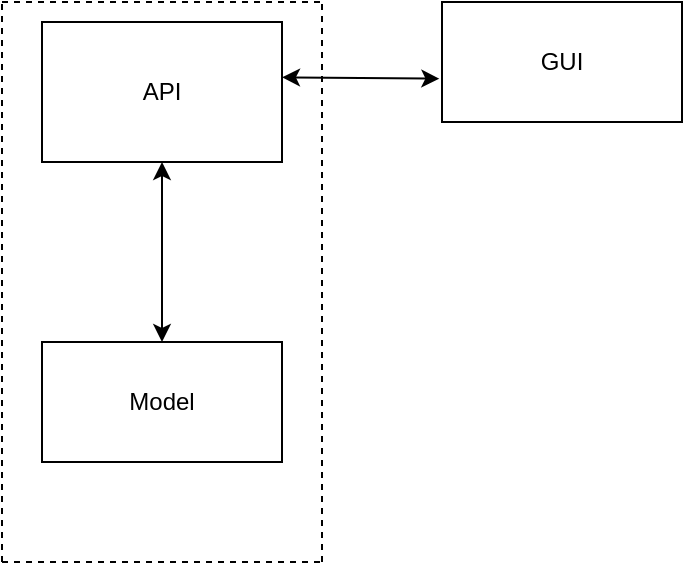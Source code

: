 <mxfile version="12.2.4" pages="1"><diagram id="FfC0OUnJruhlx69WXH7I" name="Page-1"><mxGraphModel dx="466" dy="181" grid="1" gridSize="10" guides="1" tooltips="1" connect="1" arrows="1" fold="1" page="1" pageScale="1" pageWidth="850" pageHeight="1100" math="0" shadow="0"><root><mxCell id="0"/><mxCell id="1" parent="0"/><mxCell id="11" value="Model" style="rounded=0;whiteSpace=wrap;html=1;" parent="1" vertex="1"><mxGeometry x="140" y="250" width="120" height="60" as="geometry"/></mxCell><mxCell id="12" value="API" style="rounded=0;whiteSpace=wrap;html=1;" parent="1" vertex="1"><mxGeometry x="140" y="90" width="120" height="70" as="geometry"/></mxCell><mxCell id="14" value="" style="endArrow=none;dashed=1;html=1;" parent="1" edge="1"><mxGeometry width="50" height="50" relative="1" as="geometry"><mxPoint x="120" y="360" as="sourcePoint"/><mxPoint x="120" y="80" as="targetPoint"/></mxGeometry></mxCell><mxCell id="15" value="" style="endArrow=none;dashed=1;html=1;" parent="1" edge="1"><mxGeometry width="50" height="50" relative="1" as="geometry"><mxPoint x="120" y="360" as="sourcePoint"/><mxPoint x="280" y="360" as="targetPoint"/></mxGeometry></mxCell><mxCell id="16" value="" style="endArrow=none;dashed=1;html=1;" parent="1" edge="1"><mxGeometry width="50" height="50" relative="1" as="geometry"><mxPoint x="280" y="360" as="sourcePoint"/><mxPoint x="280" y="80" as="targetPoint"/></mxGeometry></mxCell><mxCell id="17" value="" style="endArrow=none;dashed=1;html=1;" parent="1" edge="1"><mxGeometry width="50" height="50" relative="1" as="geometry"><mxPoint x="120" y="80" as="sourcePoint"/><mxPoint x="280" y="80" as="targetPoint"/></mxGeometry></mxCell><mxCell id="20" value="GUI" style="rounded=0;whiteSpace=wrap;html=1;" parent="1" vertex="1"><mxGeometry x="340" y="80" width="120" height="60" as="geometry"/></mxCell><mxCell id="21" value="" style="endArrow=classic;startArrow=classic;html=1;entryX=-0.011;entryY=0.639;entryDx=0;entryDy=0;entryPerimeter=0;exitX=1;exitY=0.395;exitDx=0;exitDy=0;exitPerimeter=0;" parent="1" source="12" target="20" edge="1"><mxGeometry width="50" height="50" relative="1" as="geometry"><mxPoint x="280" y="118" as="sourcePoint"/><mxPoint x="330" y="240" as="targetPoint"/></mxGeometry></mxCell><mxCell id="22" value="" style="endArrow=classic;startArrow=classic;html=1;entryX=0.5;entryY=1;entryDx=0;entryDy=0;exitX=0.5;exitY=0;exitDx=0;exitDy=0;" parent="1" source="11" target="12" edge="1"><mxGeometry width="50" height="50" relative="1" as="geometry"><mxPoint x="120" y="430" as="sourcePoint"/><mxPoint x="170" y="380" as="targetPoint"/></mxGeometry></mxCell></root></mxGraphModel></diagram></mxfile>